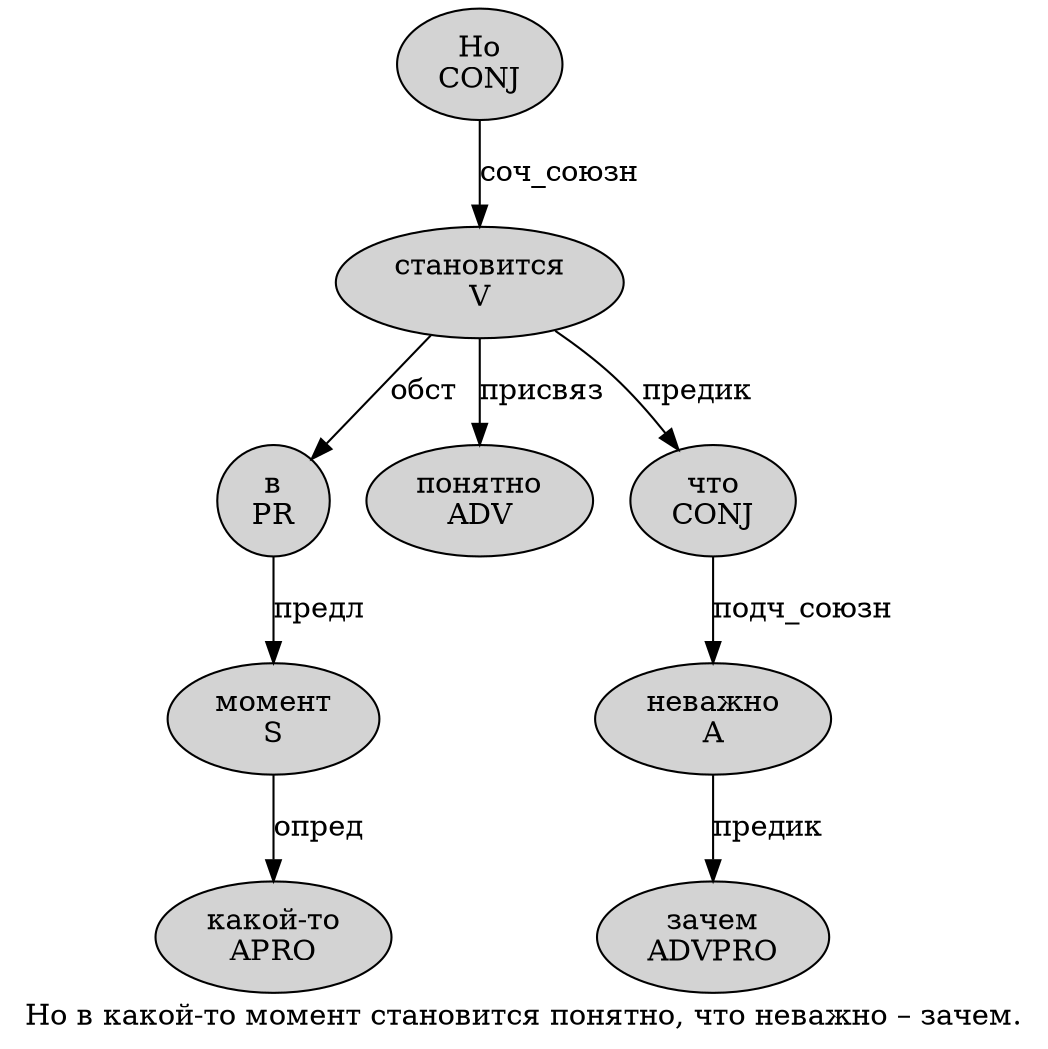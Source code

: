 digraph SENTENCE_1643 {
	graph [label="Но в какой-то момент становится понятно, что неважно – зачем."]
	node [style=filled]
		0 [label="Но
CONJ" color="" fillcolor=lightgray penwidth=1 shape=ellipse]
		1 [label="в
PR" color="" fillcolor=lightgray penwidth=1 shape=ellipse]
		2 [label="какой-то
APRO" color="" fillcolor=lightgray penwidth=1 shape=ellipse]
		3 [label="момент
S" color="" fillcolor=lightgray penwidth=1 shape=ellipse]
		4 [label="становится
V" color="" fillcolor=lightgray penwidth=1 shape=ellipse]
		5 [label="понятно
ADV" color="" fillcolor=lightgray penwidth=1 shape=ellipse]
		7 [label="что
CONJ" color="" fillcolor=lightgray penwidth=1 shape=ellipse]
		8 [label="неважно
A" color="" fillcolor=lightgray penwidth=1 shape=ellipse]
		10 [label="зачем
ADVPRO" color="" fillcolor=lightgray penwidth=1 shape=ellipse]
			0 -> 4 [label="соч_союзн"]
			3 -> 2 [label="опред"]
			4 -> 1 [label="обст"]
			4 -> 5 [label="присвяз"]
			4 -> 7 [label="предик"]
			8 -> 10 [label="предик"]
			1 -> 3 [label="предл"]
			7 -> 8 [label="подч_союзн"]
}